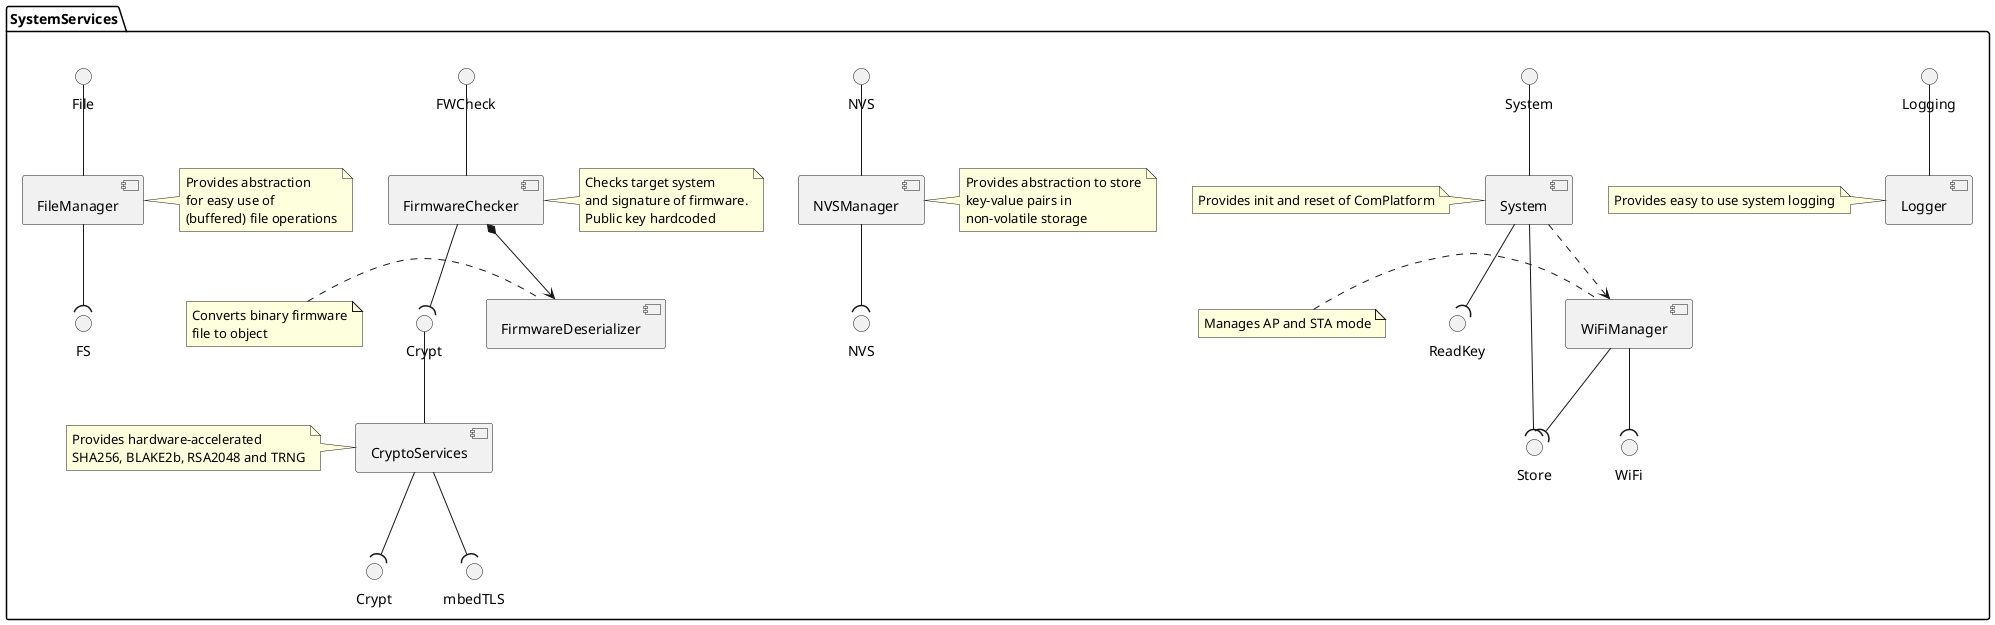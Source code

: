 @startuml
package SystemServices {
    interface "Crypt" as crypthal
    interface "mbedTLS" as mbedtlshal
    interface "NVS" as nvshal
    interface "FS" as fshal
    interface "ReadKey" as readkey
    interface "WiFi" as wifihal
    interface "Store" as store
    interface "System" as systemhal

    interface "FWCheck" as FWCheck
    interface "File" as File
    interface "Crypt" as Crypt
    interface "NVS" as nvs
    interface "Logging" as Logging

    component "System" as initcom
    component "FirmwareChecker" as firmwarecheck
    component "FirmwareDeserializer" as fwdeserializer
    component "CryptoServices" as cryptoservices
    component "FileManager" as filemanager
    component "NVSManager" as nvsmanager
    component "WiFiManager" as wifilayerhal
    component "Logger" as logger

    note left of cryptoservices : Provides hardware-accelerated\nSHA256, BLAKE2b, RSA2048 and TRNG
    note left of fwdeserializer : Converts binary firmware\nfile to object
    note right of firmwarecheck : Checks target system\nand signature of firmware.\nPublic key hardcoded
    note right of filemanager : Provides abstraction\nfor easy use of\n(buffered) file operations
    note right of nvsmanager : Provides abstraction to store\nkey-value pairs in\nnon-volatile storage
    note left of initcom : Provides init and reset of ComPlatform
    note left of wifilayerhal: Manages AP and STA mode
    note left of logger: Provides easy to use system logging

    filemanager -up- File
    firmwarecheck -up- FWCheck
    cryptoservices -up- Crypt
    nvsmanager -up- nvs
    initcom -up- systemhal
    logger -up- Logging

    initcom ..> wifilayerhal
    firmwarecheck *--> fwdeserializer

    firmwarecheck -down-(Crypt
    nvsmanager -down-(nvshal
    filemanager -down-(fshal
    initcom -down-(readkey
    initcom -down-(store
    wifilayerhal -down-(wifihal
    wifilayerhal -down-(store
    cryptoservices -down-(crypthal
    cryptoservices -down-(mbedtlshal
}
@enduml
